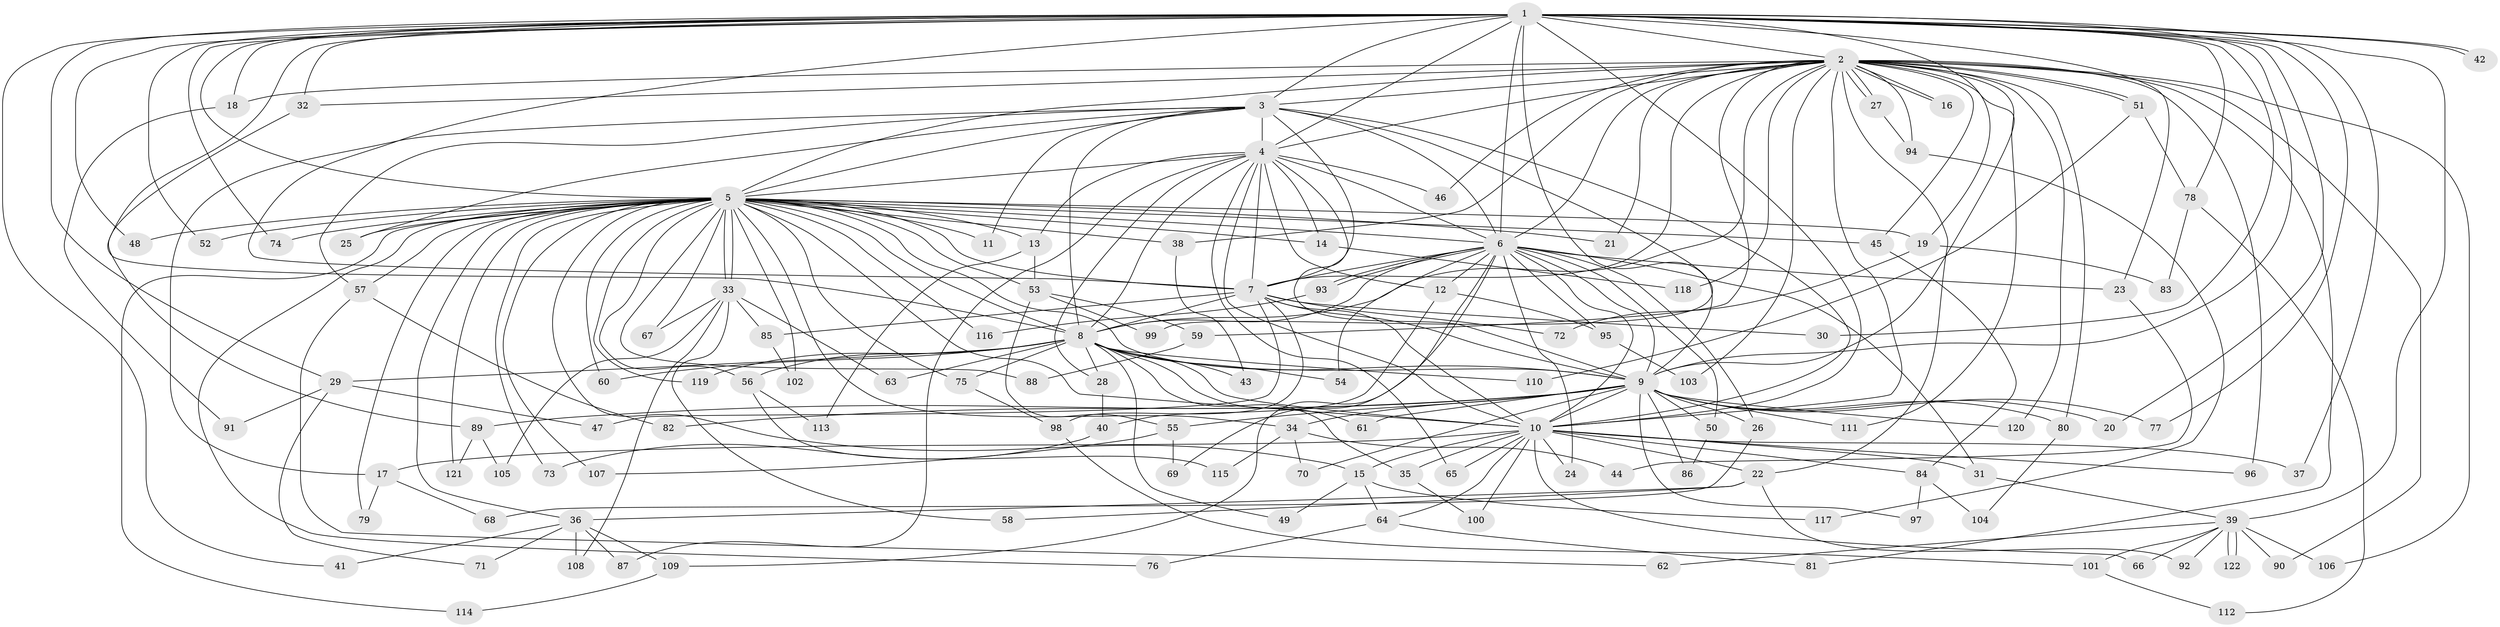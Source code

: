 // coarse degree distribution, {23: 0.010638297872340425, 37: 0.010638297872340425, 13: 0.010638297872340425, 14: 0.010638297872340425, 38: 0.010638297872340425, 19: 0.031914893617021274, 21: 0.010638297872340425, 2: 0.5106382978723404, 4: 0.13829787234042554, 5: 0.05319148936170213, 3: 0.1702127659574468, 8: 0.010638297872340425, 7: 0.010638297872340425, 11: 0.010638297872340425}
// Generated by graph-tools (version 1.1) at 2025/23/03/03/25 07:23:39]
// undirected, 122 vertices, 269 edges
graph export_dot {
graph [start="1"]
  node [color=gray90,style=filled];
  1;
  2;
  3;
  4;
  5;
  6;
  7;
  8;
  9;
  10;
  11;
  12;
  13;
  14;
  15;
  16;
  17;
  18;
  19;
  20;
  21;
  22;
  23;
  24;
  25;
  26;
  27;
  28;
  29;
  30;
  31;
  32;
  33;
  34;
  35;
  36;
  37;
  38;
  39;
  40;
  41;
  42;
  43;
  44;
  45;
  46;
  47;
  48;
  49;
  50;
  51;
  52;
  53;
  54;
  55;
  56;
  57;
  58;
  59;
  60;
  61;
  62;
  63;
  64;
  65;
  66;
  67;
  68;
  69;
  70;
  71;
  72;
  73;
  74;
  75;
  76;
  77;
  78;
  79;
  80;
  81;
  82;
  83;
  84;
  85;
  86;
  87;
  88;
  89;
  90;
  91;
  92;
  93;
  94;
  95;
  96;
  97;
  98;
  99;
  100;
  101;
  102;
  103;
  104;
  105;
  106;
  107;
  108;
  109;
  110;
  111;
  112;
  113;
  114;
  115;
  116;
  117;
  118;
  119;
  120;
  121;
  122;
  1 -- 2;
  1 -- 3;
  1 -- 4;
  1 -- 5;
  1 -- 6;
  1 -- 7;
  1 -- 8;
  1 -- 9;
  1 -- 10;
  1 -- 18;
  1 -- 19;
  1 -- 20;
  1 -- 23;
  1 -- 29;
  1 -- 30;
  1 -- 32;
  1 -- 37;
  1 -- 39;
  1 -- 41;
  1 -- 42;
  1 -- 42;
  1 -- 48;
  1 -- 52;
  1 -- 74;
  1 -- 77;
  1 -- 78;
  1 -- 99;
  2 -- 3;
  2 -- 4;
  2 -- 5;
  2 -- 6;
  2 -- 7;
  2 -- 8;
  2 -- 9;
  2 -- 10;
  2 -- 16;
  2 -- 16;
  2 -- 18;
  2 -- 21;
  2 -- 22;
  2 -- 27;
  2 -- 27;
  2 -- 32;
  2 -- 38;
  2 -- 45;
  2 -- 46;
  2 -- 51;
  2 -- 51;
  2 -- 59;
  2 -- 80;
  2 -- 81;
  2 -- 90;
  2 -- 94;
  2 -- 96;
  2 -- 103;
  2 -- 106;
  2 -- 111;
  2 -- 118;
  2 -- 120;
  3 -- 4;
  3 -- 5;
  3 -- 6;
  3 -- 7;
  3 -- 8;
  3 -- 9;
  3 -- 10;
  3 -- 11;
  3 -- 17;
  3 -- 25;
  3 -- 57;
  4 -- 5;
  4 -- 6;
  4 -- 7;
  4 -- 8;
  4 -- 9;
  4 -- 10;
  4 -- 12;
  4 -- 13;
  4 -- 14;
  4 -- 28;
  4 -- 46;
  4 -- 65;
  4 -- 87;
  5 -- 6;
  5 -- 7;
  5 -- 8;
  5 -- 9;
  5 -- 10;
  5 -- 11;
  5 -- 13;
  5 -- 14;
  5 -- 15;
  5 -- 19;
  5 -- 21;
  5 -- 25;
  5 -- 33;
  5 -- 33;
  5 -- 34;
  5 -- 36;
  5 -- 38;
  5 -- 45;
  5 -- 48;
  5 -- 52;
  5 -- 53;
  5 -- 56;
  5 -- 57;
  5 -- 60;
  5 -- 67;
  5 -- 73;
  5 -- 74;
  5 -- 75;
  5 -- 76;
  5 -- 79;
  5 -- 88;
  5 -- 102;
  5 -- 107;
  5 -- 114;
  5 -- 116;
  5 -- 119;
  5 -- 121;
  6 -- 7;
  6 -- 8;
  6 -- 9;
  6 -- 10;
  6 -- 12;
  6 -- 23;
  6 -- 24;
  6 -- 26;
  6 -- 31;
  6 -- 50;
  6 -- 54;
  6 -- 69;
  6 -- 93;
  6 -- 93;
  6 -- 95;
  6 -- 109;
  7 -- 8;
  7 -- 9;
  7 -- 10;
  7 -- 30;
  7 -- 47;
  7 -- 72;
  7 -- 85;
  7 -- 98;
  8 -- 9;
  8 -- 10;
  8 -- 28;
  8 -- 29;
  8 -- 35;
  8 -- 43;
  8 -- 49;
  8 -- 54;
  8 -- 56;
  8 -- 60;
  8 -- 61;
  8 -- 63;
  8 -- 75;
  8 -- 110;
  8 -- 119;
  9 -- 10;
  9 -- 20;
  9 -- 26;
  9 -- 34;
  9 -- 50;
  9 -- 55;
  9 -- 61;
  9 -- 70;
  9 -- 77;
  9 -- 80;
  9 -- 82;
  9 -- 86;
  9 -- 89;
  9 -- 97;
  9 -- 111;
  9 -- 120;
  10 -- 15;
  10 -- 17;
  10 -- 22;
  10 -- 24;
  10 -- 31;
  10 -- 35;
  10 -- 37;
  10 -- 64;
  10 -- 65;
  10 -- 66;
  10 -- 84;
  10 -- 96;
  10 -- 100;
  12 -- 40;
  12 -- 95;
  13 -- 53;
  13 -- 113;
  14 -- 118;
  15 -- 49;
  15 -- 64;
  15 -- 117;
  17 -- 68;
  17 -- 79;
  18 -- 91;
  19 -- 72;
  19 -- 83;
  22 -- 36;
  22 -- 58;
  22 -- 92;
  23 -- 44;
  26 -- 68;
  27 -- 94;
  28 -- 40;
  29 -- 47;
  29 -- 71;
  29 -- 91;
  31 -- 39;
  32 -- 89;
  33 -- 58;
  33 -- 63;
  33 -- 67;
  33 -- 85;
  33 -- 105;
  33 -- 108;
  34 -- 44;
  34 -- 70;
  34 -- 115;
  35 -- 100;
  36 -- 41;
  36 -- 71;
  36 -- 87;
  36 -- 108;
  36 -- 109;
  38 -- 43;
  39 -- 62;
  39 -- 66;
  39 -- 90;
  39 -- 92;
  39 -- 101;
  39 -- 106;
  39 -- 122;
  39 -- 122;
  40 -- 73;
  45 -- 84;
  50 -- 86;
  51 -- 78;
  51 -- 110;
  53 -- 55;
  53 -- 59;
  53 -- 99;
  55 -- 69;
  55 -- 107;
  56 -- 113;
  56 -- 115;
  57 -- 62;
  57 -- 82;
  59 -- 88;
  64 -- 76;
  64 -- 81;
  75 -- 98;
  78 -- 83;
  78 -- 112;
  80 -- 104;
  84 -- 97;
  84 -- 104;
  85 -- 102;
  89 -- 105;
  89 -- 121;
  93 -- 116;
  94 -- 117;
  95 -- 103;
  98 -- 101;
  101 -- 112;
  109 -- 114;
}
